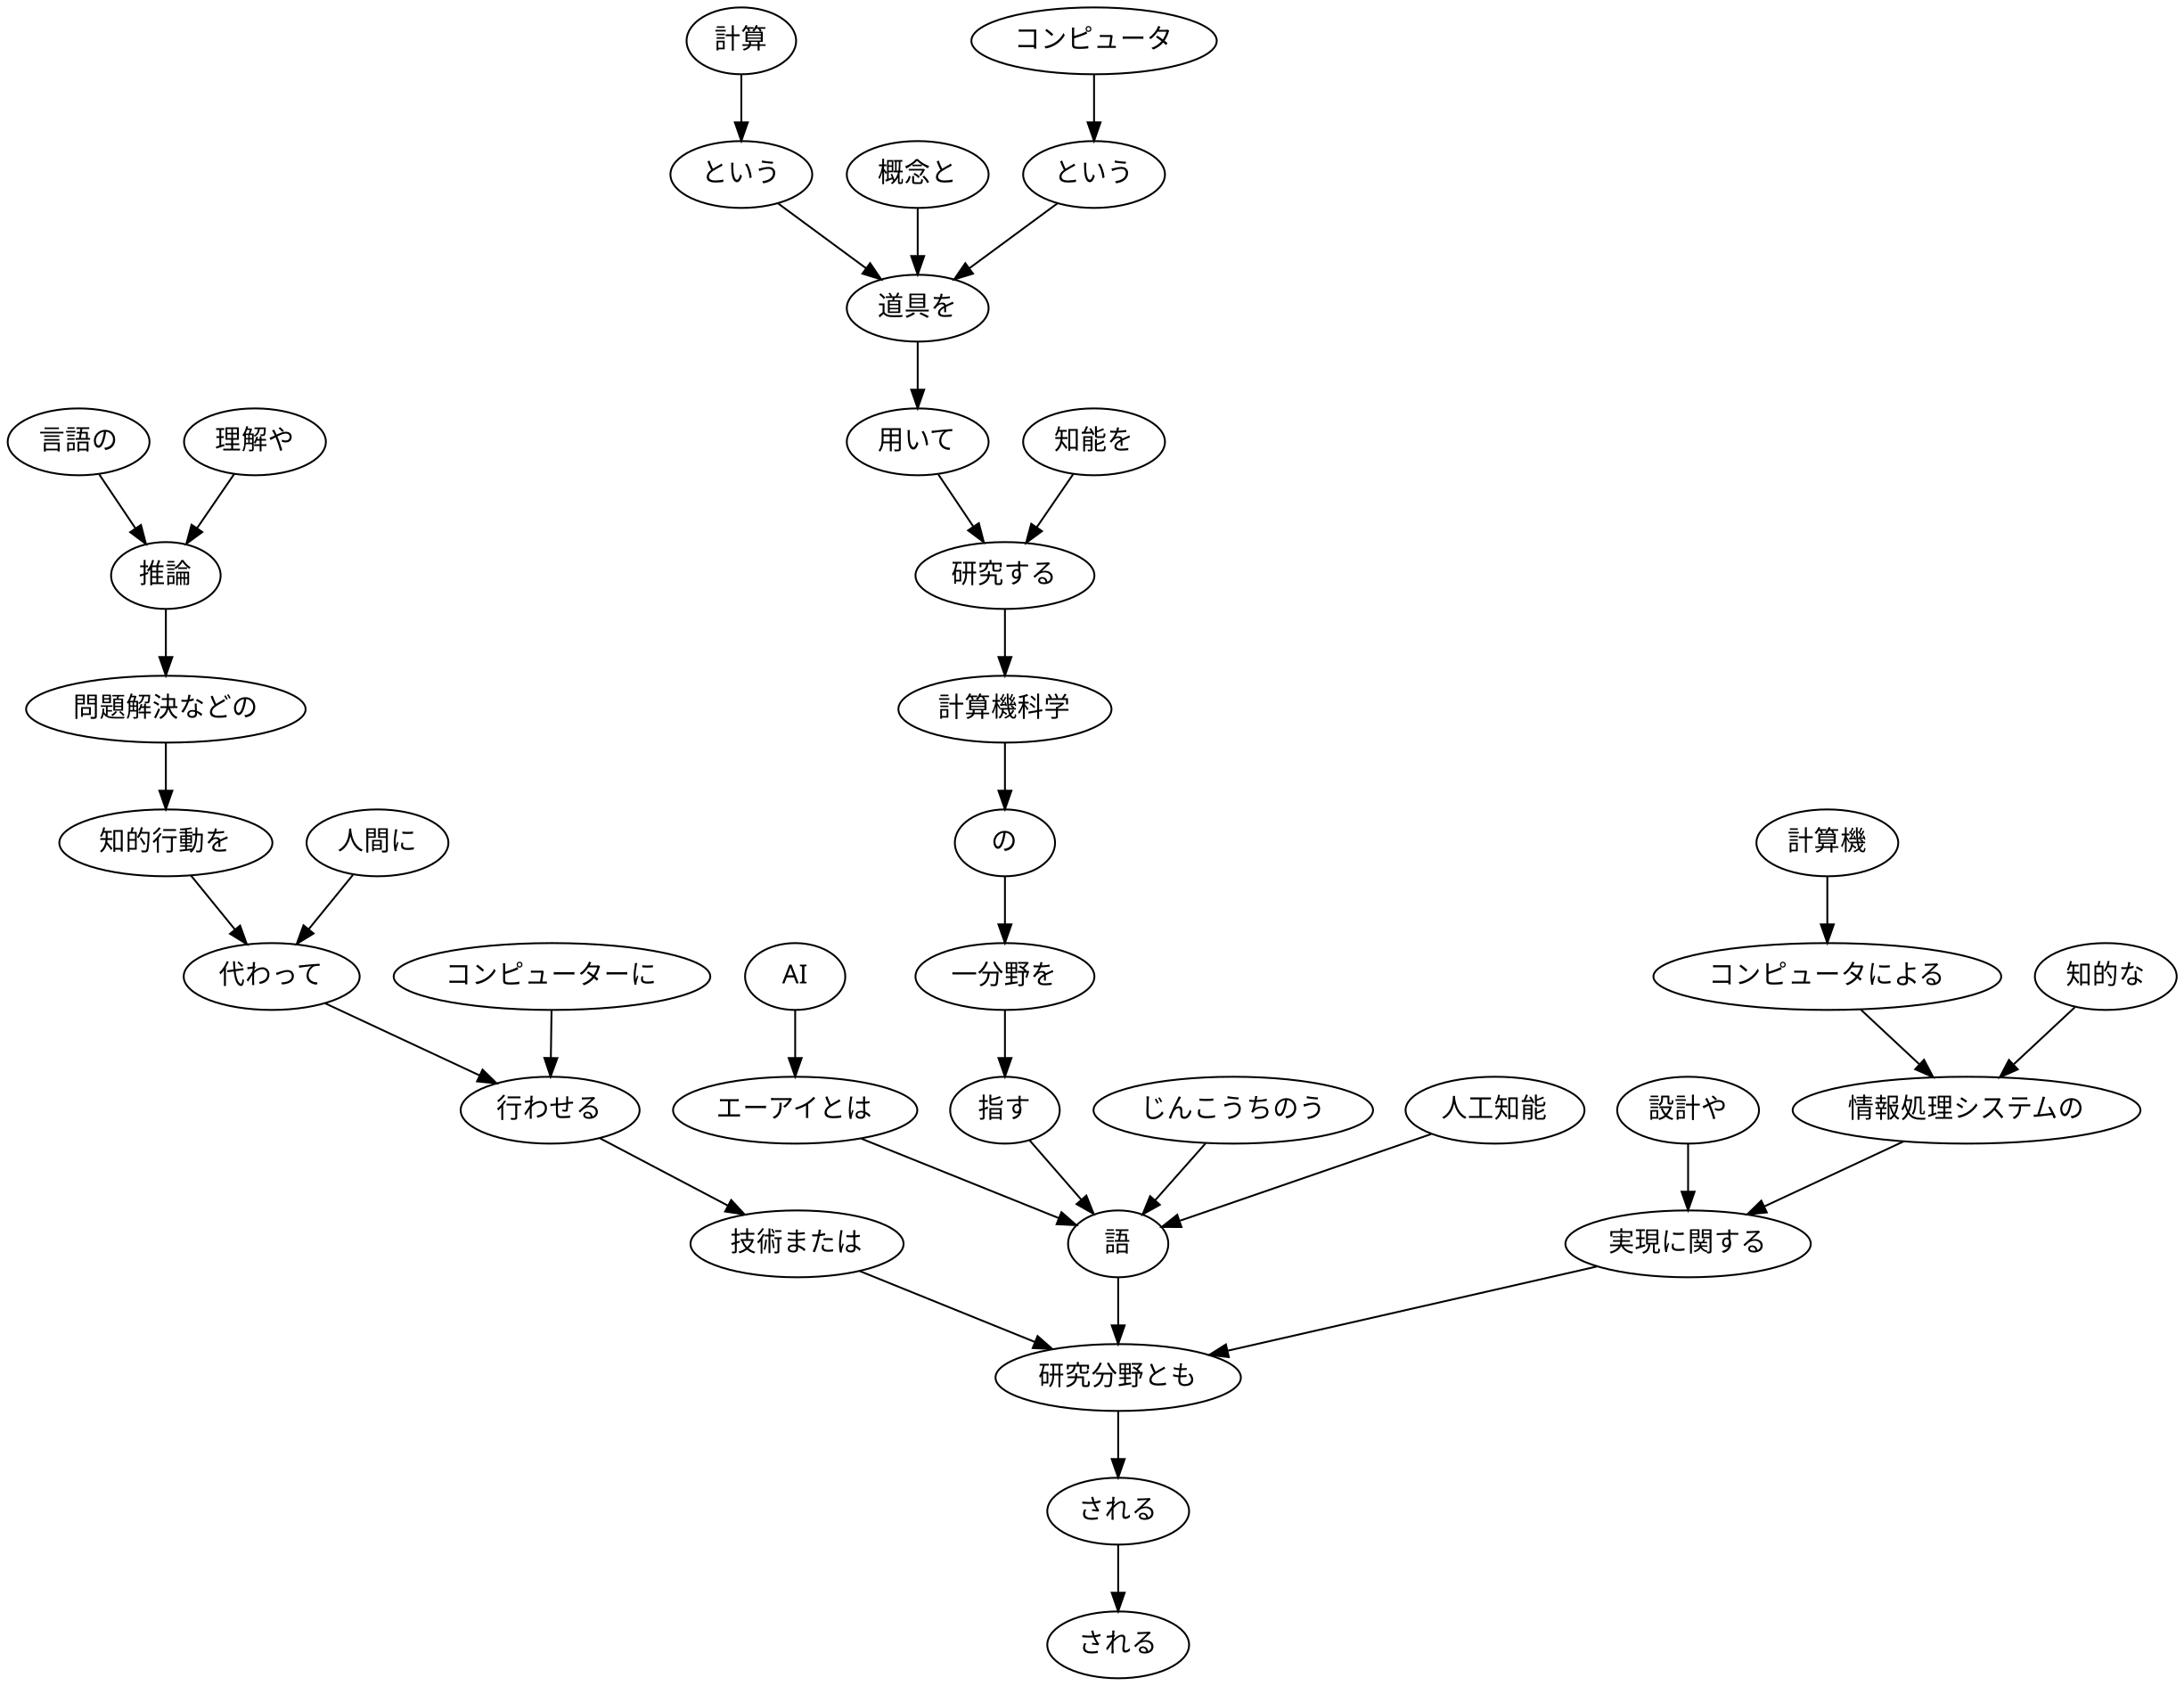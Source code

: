 // tree
digraph {
	node [fontname="Meiryo UI"]
	edge [fontname="Meiryo UI"]
	0 [label="人工知能"]
	17 [label="語"]
	0 -> 17
	1 [label="じんこうちのう"]
	17 [label="語"]
	1 -> 17
	2 [label=AI]
	3 [label="エーアイとは"]
	2 -> 3
	3 [label="エーアイとは"]
	17 [label="語"]
	3 -> 17
	4 [label="計算"]
	5 [label="という"]
	4 -> 5
	5 [label="という"]
	9 [label="道具を"]
	5 -> 9
	6 [label="概念と"]
	9 [label="道具を"]
	6 -> 9
	7 [label="コンピュータ"]
	8 [label="という"]
	7 -> 8
	8 [label="という"]
	9 [label="道具を"]
	8 -> 9
	9 [label="道具を"]
	10 [label="用いて"]
	9 -> 10
	10 [label="用いて"]
	12 [label="研究する"]
	10 -> 12
	11 [label="知能を"]
	12 [label="研究する"]
	11 -> 12
	12 [label="研究する"]
	13 [label="計算機科学"]
	12 -> 13
	13 [label="計算機科学"]
	14 [label="の"]
	13 -> 14
	14 [label="の"]
	15 [label="一分野を"]
	14 -> 15
	15 [label="一分野を"]
	16 [label="指す"]
	15 -> 16
	16 [label="指す"]
	17 [label="語"]
	16 -> 17
	17 [label="語"]
	34 [label="研究分野とも"]
	17 -> 34
	18 [label="言語の"]
	20 [label="推論"]
	18 -> 20
	19 [label="理解や"]
	20 [label="推論"]
	19 -> 20
	20 [label="推論"]
	21 [label="問題解決などの"]
	20 -> 21
	21 [label="問題解決などの"]
	22 [label="知的行動を"]
	21 -> 22
	22 [label="知的行動を"]
	24 [label="代わって"]
	22 -> 24
	23 [label="人間に"]
	24 [label="代わって"]
	23 -> 24
	24 [label="代わって"]
	26 [label="行わせる"]
	24 -> 26
	25 [label="コンピューターに"]
	26 [label="行わせる"]
	25 -> 26
	26 [label="行わせる"]
	27 [label="技術または"]
	26 -> 27
	27 [label="技術または"]
	34 [label="研究分野とも"]
	27 -> 34
	28 [label="計算機"]
	29 [label="コンピュータによる"]
	28 -> 29
	29 [label="コンピュータによる"]
	31 [label="情報処理システムの"]
	29 -> 31
	30 [label="知的な"]
	31 [label="情報処理システムの"]
	30 -> 31
	31 [label="情報処理システムの"]
	33 [label="実現に関する"]
	31 -> 33
	32 [label="設計や"]
	33 [label="実現に関する"]
	32 -> 33
	33 [label="実現に関する"]
	34 [label="研究分野とも"]
	33 -> 34
	34 [label="研究分野とも"]
	35 [label="される"]
	34 -> 35
	35 [label="される"]
	-1 [label="される"]
	35 -> -1
}
